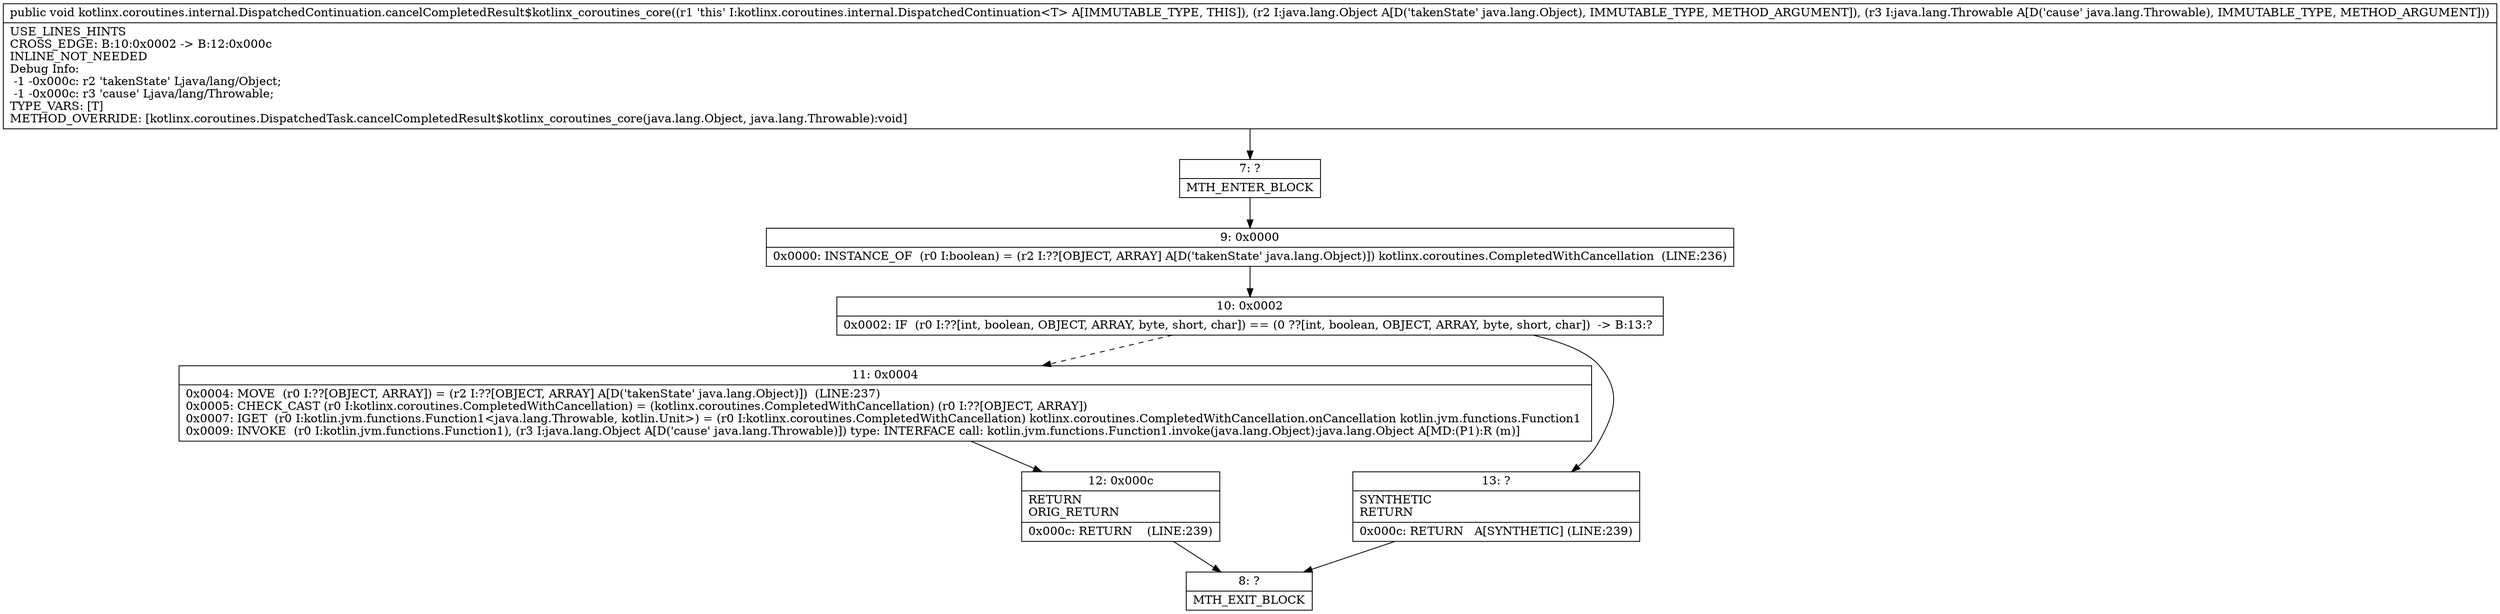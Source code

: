 digraph "CFG forkotlinx.coroutines.internal.DispatchedContinuation.cancelCompletedResult$kotlinx_coroutines_core(Ljava\/lang\/Object;Ljava\/lang\/Throwable;)V" {
Node_7 [shape=record,label="{7\:\ ?|MTH_ENTER_BLOCK\l}"];
Node_9 [shape=record,label="{9\:\ 0x0000|0x0000: INSTANCE_OF  (r0 I:boolean) = (r2 I:??[OBJECT, ARRAY] A[D('takenState' java.lang.Object)]) kotlinx.coroutines.CompletedWithCancellation  (LINE:236)\l}"];
Node_10 [shape=record,label="{10\:\ 0x0002|0x0002: IF  (r0 I:??[int, boolean, OBJECT, ARRAY, byte, short, char]) == (0 ??[int, boolean, OBJECT, ARRAY, byte, short, char])  \-\> B:13:? \l}"];
Node_11 [shape=record,label="{11\:\ 0x0004|0x0004: MOVE  (r0 I:??[OBJECT, ARRAY]) = (r2 I:??[OBJECT, ARRAY] A[D('takenState' java.lang.Object)])  (LINE:237)\l0x0005: CHECK_CAST (r0 I:kotlinx.coroutines.CompletedWithCancellation) = (kotlinx.coroutines.CompletedWithCancellation) (r0 I:??[OBJECT, ARRAY]) \l0x0007: IGET  (r0 I:kotlin.jvm.functions.Function1\<java.lang.Throwable, kotlin.Unit\>) = (r0 I:kotlinx.coroutines.CompletedWithCancellation) kotlinx.coroutines.CompletedWithCancellation.onCancellation kotlin.jvm.functions.Function1 \l0x0009: INVOKE  (r0 I:kotlin.jvm.functions.Function1), (r3 I:java.lang.Object A[D('cause' java.lang.Throwable)]) type: INTERFACE call: kotlin.jvm.functions.Function1.invoke(java.lang.Object):java.lang.Object A[MD:(P1):R (m)]\l}"];
Node_12 [shape=record,label="{12\:\ 0x000c|RETURN\lORIG_RETURN\l|0x000c: RETURN    (LINE:239)\l}"];
Node_8 [shape=record,label="{8\:\ ?|MTH_EXIT_BLOCK\l}"];
Node_13 [shape=record,label="{13\:\ ?|SYNTHETIC\lRETURN\l|0x000c: RETURN   A[SYNTHETIC] (LINE:239)\l}"];
MethodNode[shape=record,label="{public void kotlinx.coroutines.internal.DispatchedContinuation.cancelCompletedResult$kotlinx_coroutines_core((r1 'this' I:kotlinx.coroutines.internal.DispatchedContinuation\<T\> A[IMMUTABLE_TYPE, THIS]), (r2 I:java.lang.Object A[D('takenState' java.lang.Object), IMMUTABLE_TYPE, METHOD_ARGUMENT]), (r3 I:java.lang.Throwable A[D('cause' java.lang.Throwable), IMMUTABLE_TYPE, METHOD_ARGUMENT]))  | USE_LINES_HINTS\lCROSS_EDGE: B:10:0x0002 \-\> B:12:0x000c\lINLINE_NOT_NEEDED\lDebug Info:\l  \-1 \-0x000c: r2 'takenState' Ljava\/lang\/Object;\l  \-1 \-0x000c: r3 'cause' Ljava\/lang\/Throwable;\lTYPE_VARS: [T]\lMETHOD_OVERRIDE: [kotlinx.coroutines.DispatchedTask.cancelCompletedResult$kotlinx_coroutines_core(java.lang.Object, java.lang.Throwable):void]\l}"];
MethodNode -> Node_7;Node_7 -> Node_9;
Node_9 -> Node_10;
Node_10 -> Node_11[style=dashed];
Node_10 -> Node_13;
Node_11 -> Node_12;
Node_12 -> Node_8;
Node_13 -> Node_8;
}

